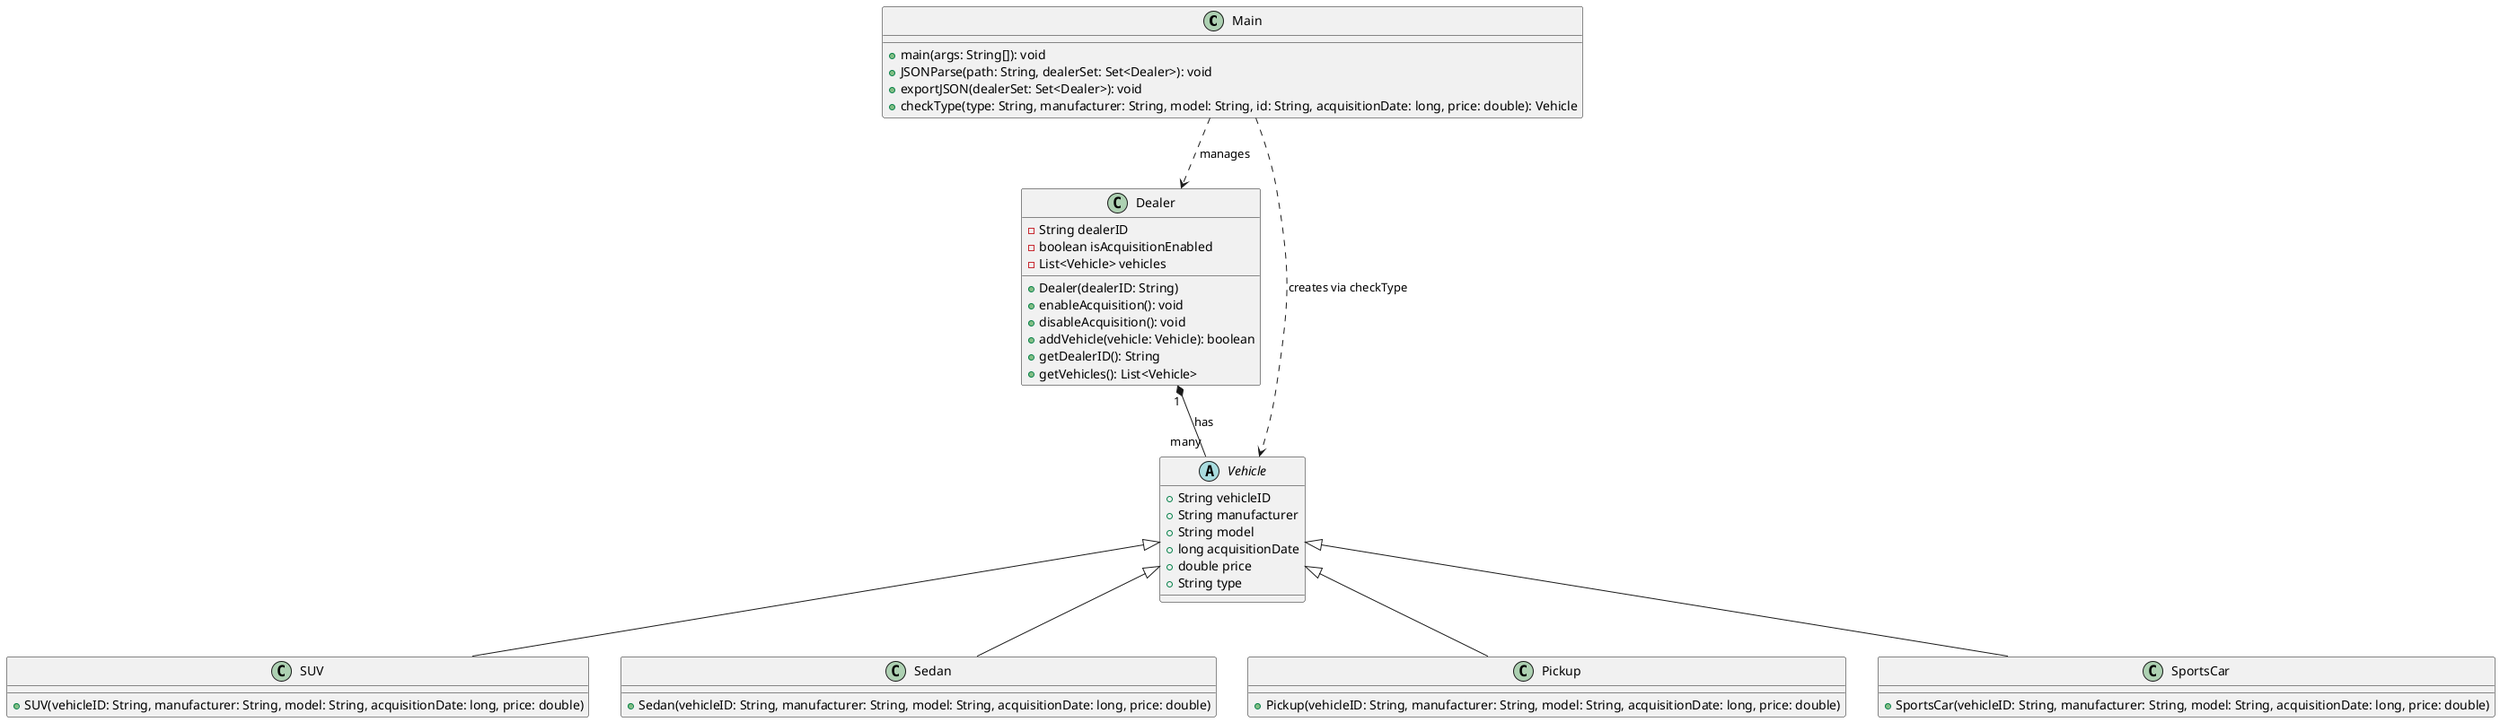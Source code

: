 @startuml

class Main {
    +main(args: String[]): void
    +JSONParse(path: String, dealerSet: Set<Dealer>): void
    +exportJSON(dealerSet: Set<Dealer>): void
    +checkType(type: String, manufacturer: String, model: String, id: String, acquisitionDate: long, price: double): Vehicle
}

class Dealer {
    - String dealerID
    - boolean isAcquisitionEnabled
    - List<Vehicle> vehicles

    +Dealer(dealerID: String)
    +enableAcquisition(): void
    +disableAcquisition(): void
    +addVehicle(vehicle: Vehicle): boolean
    +getDealerID(): String
    +getVehicles(): List<Vehicle>
}

abstract class Vehicle {
    +String vehicleID
    +String manufacturer
    +String model
    +long acquisitionDate
    +double price
    +String type
}

class SUV {
    +SUV(vehicleID: String, manufacturer: String, model: String, acquisitionDate: long, price: double)
}

class Sedan {
    +Sedan(vehicleID: String, manufacturer: String, model: String, acquisitionDate: long, price: double)
}

class Pickup {
    +Pickup(vehicleID: String, manufacturer: String, model: String, acquisitionDate: long, price: double)
}

class SportsCar {
    +SportsCar(vehicleID: String, manufacturer: String, model: String, acquisitionDate: long, price: double)
}

Main ..> Dealer : "manages"
Main ..> Vehicle : "creates via checkType"

Vehicle <|-- SUV
Vehicle <|-- Sedan
Vehicle <|-- Pickup
Vehicle <|-- SportsCar

Dealer "1" *-- "many" Vehicle : "has"

@enduml
